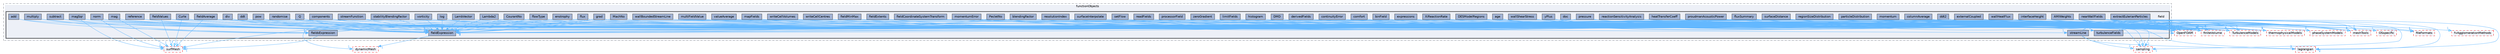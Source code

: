 digraph "src/functionObjects/field"
{
 // LATEX_PDF_SIZE
  bgcolor="transparent";
  edge [fontname=Helvetica,fontsize=10,labelfontname=Helvetica,labelfontsize=10];
  node [fontname=Helvetica,fontsize=10,shape=box,height=0.2,width=0.4];
  compound=true
  subgraph clusterdir_de23f6d4f0962ea995903f5110543226 {
    graph [ bgcolor="#edf0f7", pencolor="grey50", label="functionObjects", fontname=Helvetica,fontsize=10 style="filled,dashed", URL="dir_de23f6d4f0962ea995903f5110543226.html",tooltip=""]
  subgraph clusterdir_bae024cac12ddc6733a616261920a91f {
    graph [ bgcolor="#edf0f7", pencolor="grey25", label="", fontname=Helvetica,fontsize=10 style="filled,bold", URL="dir_bae024cac12ddc6733a616261920a91f.html",tooltip=""]
    dir_bae024cac12ddc6733a616261920a91f [shape=plaintext, label="field"];
  dir_7dd49da19b7db274d3a7e1445c3a1de5 [label="add", fillcolor="#a2b4d6", color="grey25", style="filled", URL="dir_7dd49da19b7db274d3a7e1445c3a1de5.html",tooltip=""];
  dir_e428b8f56bb082034fe914be73fe1f08 [label="age", fillcolor="#a2b4d6", color="grey25", style="filled", URL="dir_e428b8f56bb082034fe914be73fe1f08.html",tooltip=""];
  dir_ac2dd1b3e27c4131b9056268f3f5532f [label="AMIWeights", fillcolor="#a2b4d6", color="grey25", style="filled", URL="dir_ac2dd1b3e27c4131b9056268f3f5532f.html",tooltip=""];
  dir_8daa891c603b95d1baf4b674f4fce7dd [label="binField", fillcolor="#a2b4d6", color="grey25", style="filled", URL="dir_8daa891c603b95d1baf4b674f4fce7dd.html",tooltip=""];
  dir_ee5550b4adc3d2d0e857913abd95de3e [label="blendingFactor", fillcolor="#a2b4d6", color="grey25", style="filled", URL="dir_ee5550b4adc3d2d0e857913abd95de3e.html",tooltip=""];
  dir_25538ef1a338657c83c6928767d77a53 [label="columnAverage", fillcolor="#a2b4d6", color="grey25", style="filled", URL="dir_25538ef1a338657c83c6928767d77a53.html",tooltip=""];
  dir_6c635b49dd5c886368f3569a66660848 [label="comfort", fillcolor="#a2b4d6", color="grey25", style="filled", URL="dir_6c635b49dd5c886368f3569a66660848.html",tooltip=""];
  dir_bf834242079d0f0f89f4b02e3b9d0f89 [label="components", fillcolor="#a2b4d6", color="grey25", style="filled", URL="dir_bf834242079d0f0f89f4b02e3b9d0f89.html",tooltip=""];
  dir_1e7093cda1e4b19fe430d0ad7b5d15da [label="continuityError", fillcolor="#a2b4d6", color="grey25", style="filled", URL="dir_1e7093cda1e4b19fe430d0ad7b5d15da.html",tooltip=""];
  dir_7befef2fe64b9de7d026b97d5ac1503c [label="CourantNo", fillcolor="#a2b4d6", color="grey25", style="filled", URL="dir_7befef2fe64b9de7d026b97d5ac1503c.html",tooltip=""];
  dir_6006829123a49f8090e3bb7e51478db1 [label="Curle", fillcolor="#a2b4d6", color="grey25", style="filled", URL="dir_6006829123a49f8090e3bb7e51478db1.html",tooltip=""];
  dir_19d31211bb4c9c0cf8a119b26d11f4e5 [label="ddt", fillcolor="#a2b4d6", color="grey25", style="filled", URL="dir_19d31211bb4c9c0cf8a119b26d11f4e5.html",tooltip=""];
  dir_e369815c5598cedcbd923732d2cbe78b [label="ddt2", fillcolor="#a2b4d6", color="grey25", style="filled", URL="dir_e369815c5598cedcbd923732d2cbe78b.html",tooltip=""];
  dir_1e0467992b5ce825eb727a9b7c7dc607 [label="derivedFields", fillcolor="#a2b4d6", color="grey25", style="filled", URL="dir_1e0467992b5ce825eb727a9b7c7dc607.html",tooltip=""];
  dir_a511e04746ae582917f20d2ce50ce393 [label="DESModelRegions", fillcolor="#a2b4d6", color="grey25", style="filled", URL="dir_a511e04746ae582917f20d2ce50ce393.html",tooltip=""];
  dir_9b8953b47d4e373100a08399c189495c [label="div", fillcolor="#a2b4d6", color="grey25", style="filled", URL="dir_9b8953b47d4e373100a08399c189495c.html",tooltip=""];
  dir_675c4cb4f22bf6610c19d117e7806a77 [label="DMD", fillcolor="#a2b4d6", color="grey25", style="filled", URL="dir_675c4cb4f22bf6610c19d117e7806a77.html",tooltip=""];
  dir_de9735dc62f71c6e4a2857d3a9553f03 [label="doc", fillcolor="#a2b4d6", color="grey25", style="filled", URL="dir_de9735dc62f71c6e4a2857d3a9553f03.html",tooltip=""];
  dir_ba18f0e374106fbeef586de6f78169c8 [label="enstrophy", fillcolor="#a2b4d6", color="grey25", style="filled", URL="dir_ba18f0e374106fbeef586de6f78169c8.html",tooltip=""];
  dir_62cceca1971c27e3aa41b898414e7a17 [label="expressions", fillcolor="#a2b4d6", color="grey25", style="filled", URL="dir_62cceca1971c27e3aa41b898414e7a17.html",tooltip=""];
  dir_238a9266ffa50127465941c4c414e9dd [label="externalCoupled", fillcolor="#a2b4d6", color="grey25", style="filled", URL="dir_238a9266ffa50127465941c4c414e9dd.html",tooltip=""];
  dir_dfa470136c42bc80c602f22f84865b55 [label="extractEulerianParticles", fillcolor="#a2b4d6", color="grey25", style="filled", URL="dir_dfa470136c42bc80c602f22f84865b55.html",tooltip=""];
  dir_8e94a7cc8ed216e236aba67b920208c8 [label="fieldAverage", fillcolor="#a2b4d6", color="grey25", style="filled", URL="dir_8e94a7cc8ed216e236aba67b920208c8.html",tooltip=""];
  dir_91ef1735ffbe1b7f223e2ad79348ab1e [label="fieldCoordinateSystemTransform", fillcolor="#a2b4d6", color="grey25", style="filled", URL="dir_91ef1735ffbe1b7f223e2ad79348ab1e.html",tooltip=""];
  dir_99d46d8c6d72cd5f0a835500a9aad641 [label="fieldExpression", fillcolor="#a2b4d6", color="grey25", style="filled", URL="dir_99d46d8c6d72cd5f0a835500a9aad641.html",tooltip=""];
  dir_352ac8f1e6fec82b8cbd1bd248664c78 [label="fieldExtents", fillcolor="#a2b4d6", color="grey25", style="filled", URL="dir_352ac8f1e6fec82b8cbd1bd248664c78.html",tooltip=""];
  dir_1f94628fb6f5ca3465b11dbddc1fcca2 [label="fieldMinMax", fillcolor="#a2b4d6", color="grey25", style="filled", URL="dir_1f94628fb6f5ca3465b11dbddc1fcca2.html",tooltip=""];
  dir_31530b358c81117a0befe1f1871bce3b [label="fieldsExpression", fillcolor="#a2b4d6", color="grey25", style="filled", URL="dir_31530b358c81117a0befe1f1871bce3b.html",tooltip=""];
  dir_e7bdba62d866621d8e2ff8ee2457cfce [label="fieldValues", fillcolor="#a2b4d6", color="grey25", style="filled", URL="dir_e7bdba62d866621d8e2ff8ee2457cfce.html",tooltip=""];
  dir_ca2409f1c40c8377a1a80af12b72c424 [label="flowType", fillcolor="#a2b4d6", color="grey25", style="filled", URL="dir_ca2409f1c40c8377a1a80af12b72c424.html",tooltip=""];
  dir_ce3fcec09b721d68e04c2e3ff9b887a1 [label="flux", fillcolor="#a2b4d6", color="grey25", style="filled", URL="dir_ce3fcec09b721d68e04c2e3ff9b887a1.html",tooltip=""];
  dir_848e37bd8c8dab77e39e74f90e40a895 [label="fluxSummary", fillcolor="#a2b4d6", color="grey25", style="filled", URL="dir_848e37bd8c8dab77e39e74f90e40a895.html",tooltip=""];
  dir_8267eca7405f0f6bf5ff6b65f13f6a27 [label="grad", fillcolor="#a2b4d6", color="grey25", style="filled", URL="dir_8267eca7405f0f6bf5ff6b65f13f6a27.html",tooltip=""];
  dir_9552cb15ca6ddce8f6b0f61601ece7d9 [label="heatTransferCoeff", fillcolor="#a2b4d6", color="grey25", style="filled", URL="dir_9552cb15ca6ddce8f6b0f61601ece7d9.html",tooltip=""];
  dir_670dda53297bb07b6b33b9b2150998f2 [label="histogram", fillcolor="#a2b4d6", color="grey25", style="filled", URL="dir_670dda53297bb07b6b33b9b2150998f2.html",tooltip=""];
  dir_6d78360220b8b6ab4ef7bdc3cee7c431 [label="interfaceHeight", fillcolor="#a2b4d6", color="grey25", style="filled", URL="dir_6d78360220b8b6ab4ef7bdc3cee7c431.html",tooltip=""];
  dir_eb06f944ddce716556f2f5376fc020ff [label="Lambda2", fillcolor="#a2b4d6", color="grey25", style="filled", URL="dir_eb06f944ddce716556f2f5376fc020ff.html",tooltip=""];
  dir_f08b3eefbd63847504e4f93b80b531c7 [label="LambVector", fillcolor="#a2b4d6", color="grey25", style="filled", URL="dir_f08b3eefbd63847504e4f93b80b531c7.html",tooltip=""];
  dir_4690f99275cbe3a85ab3a2e77aabc158 [label="limitFields", fillcolor="#a2b4d6", color="grey25", style="filled", URL="dir_4690f99275cbe3a85ab3a2e77aabc158.html",tooltip=""];
  dir_49b5e200d43c2fe2de4ac1e83c6e7423 [label="log", fillcolor="#a2b4d6", color="grey25", style="filled", URL="dir_49b5e200d43c2fe2de4ac1e83c6e7423.html",tooltip=""];
  dir_bd10cf60e0c5deccfdf6913a1a67cdc9 [label="MachNo", fillcolor="#a2b4d6", color="grey25", style="filled", URL="dir_bd10cf60e0c5deccfdf6913a1a67cdc9.html",tooltip=""];
  dir_5e4b6987000890d0e366f06e8a4cae82 [label="mag", fillcolor="#a2b4d6", color="grey25", style="filled", URL="dir_5e4b6987000890d0e366f06e8a4cae82.html",tooltip=""];
  dir_3a430e7145a16392f3c6358380726e44 [label="magSqr", fillcolor="#a2b4d6", color="grey25", style="filled", URL="dir_3a430e7145a16392f3c6358380726e44.html",tooltip=""];
  dir_166e84adb9ab5b68bd90fdd037b393c6 [label="mapFields", fillcolor="#a2b4d6", color="grey25", style="filled", URL="dir_166e84adb9ab5b68bd90fdd037b393c6.html",tooltip=""];
  dir_37c05db059cd317b8303e5b629f6136b [label="momentum", fillcolor="#a2b4d6", color="grey25", style="filled", URL="dir_37c05db059cd317b8303e5b629f6136b.html",tooltip=""];
  dir_b4f7cd1330da4d6d2bfbe682084ea22c [label="momentumError", fillcolor="#a2b4d6", color="grey25", style="filled", URL="dir_b4f7cd1330da4d6d2bfbe682084ea22c.html",tooltip=""];
  dir_9de7eb6cf1cbed2260dd7d0de68fd33f [label="multiFieldValue", fillcolor="#a2b4d6", color="grey25", style="filled", URL="dir_9de7eb6cf1cbed2260dd7d0de68fd33f.html",tooltip=""];
  dir_611e8e9ed8ef1cc64160e90b3e873be9 [label="multiply", fillcolor="#a2b4d6", color="grey25", style="filled", URL="dir_611e8e9ed8ef1cc64160e90b3e873be9.html",tooltip=""];
  dir_cfb7e5298cbc771b8da02a4eaaaf66b9 [label="nearWallFields", fillcolor="#a2b4d6", color="grey25", style="filled", URL="dir_cfb7e5298cbc771b8da02a4eaaaf66b9.html",tooltip=""];
  dir_0d9cb611da4f8310b61c154bea46ed86 [label="norm", fillcolor="#a2b4d6", color="grey25", style="filled", URL="dir_0d9cb611da4f8310b61c154bea46ed86.html",tooltip=""];
  dir_552b0a7de0ef017eec2f4956aefa7136 [label="particleDistribution", fillcolor="#a2b4d6", color="grey25", style="filled", URL="dir_552b0a7de0ef017eec2f4956aefa7136.html",tooltip=""];
  dir_e4d71973bb27b60ed2f104aaf8038366 [label="PecletNo", fillcolor="#a2b4d6", color="grey25", style="filled", URL="dir_e4d71973bb27b60ed2f104aaf8038366.html",tooltip=""];
  dir_edc1c548c0c79ceb0981b9b6f106a27c [label="pow", fillcolor="#a2b4d6", color="grey25", style="filled", URL="dir_edc1c548c0c79ceb0981b9b6f106a27c.html",tooltip=""];
  dir_c126ed8a256a9e1067babbabd8bf3aa2 [label="pressure", fillcolor="#a2b4d6", color="grey25", style="filled", URL="dir_c126ed8a256a9e1067babbabd8bf3aa2.html",tooltip=""];
  dir_9bce94b85e0913aa5ae3410519ec352e [label="processorField", fillcolor="#a2b4d6", color="grey25", style="filled", URL="dir_9bce94b85e0913aa5ae3410519ec352e.html",tooltip=""];
  dir_56dafcf9d37b6b30170ff04bc11a9b35 [label="proudmanAcousticPower", fillcolor="#a2b4d6", color="grey25", style="filled", URL="dir_56dafcf9d37b6b30170ff04bc11a9b35.html",tooltip=""];
  dir_e46cb0195ece1630b813699dfb344dad [label="Q", fillcolor="#a2b4d6", color="grey25", style="filled", URL="dir_e46cb0195ece1630b813699dfb344dad.html",tooltip=""];
  dir_b9b64ab1fca27a7ea665dac90e6d3024 [label="randomise", fillcolor="#a2b4d6", color="grey25", style="filled", URL="dir_b9b64ab1fca27a7ea665dac90e6d3024.html",tooltip=""];
  dir_bc2939459ca8bb0faf696855868964d9 [label="reactionSensitivityAnalysis", fillcolor="#a2b4d6", color="grey25", style="filled", URL="dir_bc2939459ca8bb0faf696855868964d9.html",tooltip=""];
  dir_0900ddd3964279baf23007bbccf1048e [label="readFields", fillcolor="#a2b4d6", color="grey25", style="filled", URL="dir_0900ddd3964279baf23007bbccf1048e.html",tooltip=""];
  dir_59c137d86a1cee520cdf982eaafad754 [label="reference", fillcolor="#a2b4d6", color="grey25", style="filled", URL="dir_59c137d86a1cee520cdf982eaafad754.html",tooltip=""];
  dir_b2fd3aa2f960ab3496193d0952f1f038 [label="regionSizeDistribution", fillcolor="#a2b4d6", color="grey25", style="filled", URL="dir_b2fd3aa2f960ab3496193d0952f1f038.html",tooltip=""];
  dir_e8db3a87074a9470c16619fdb80b47d0 [label="resolutionIndex", fillcolor="#a2b4d6", color="grey25", style="filled", URL="dir_e8db3a87074a9470c16619fdb80b47d0.html",tooltip=""];
  dir_f31bde1a9a56a970f383a47cf726fa82 [label="setFlow", fillcolor="#a2b4d6", color="grey25", style="filled", URL="dir_f31bde1a9a56a970f383a47cf726fa82.html",tooltip=""];
  dir_1fe17e8e048868d90fa5d4a7d5622dd9 [label="stabilityBlendingFactor", fillcolor="#a2b4d6", color="grey25", style="filled", URL="dir_1fe17e8e048868d90fa5d4a7d5622dd9.html",tooltip=""];
  dir_695953c51e8e8cbe7188e2f8febeb23c [label="streamFunction", fillcolor="#a2b4d6", color="grey25", style="filled", URL="dir_695953c51e8e8cbe7188e2f8febeb23c.html",tooltip=""];
  dir_7a7427e94341fbb5dea10e0b42ad71e7 [label="streamLine", fillcolor="#a2b4d6", color="grey25", style="filled", URL="dir_7a7427e94341fbb5dea10e0b42ad71e7.html",tooltip=""];
  dir_280556ec26fc5a35c6577d32c491a31b [label="subtract", fillcolor="#a2b4d6", color="grey25", style="filled", URL="dir_280556ec26fc5a35c6577d32c491a31b.html",tooltip=""];
  dir_a04caa693e3abea96fa5fb1fc82ff718 [label="surfaceDistance", fillcolor="#a2b4d6", color="grey25", style="filled", URL="dir_a04caa693e3abea96fa5fb1fc82ff718.html",tooltip=""];
  dir_bad0e3a1ff1fee12ffaad12ef6339c69 [label="surfaceInterpolate", fillcolor="#a2b4d6", color="grey25", style="filled", URL="dir_bad0e3a1ff1fee12ffaad12ef6339c69.html",tooltip=""];
  dir_5409d0360eb781d7ff82b6acabe6aa22 [label="turbulenceFields", fillcolor="#a2b4d6", color="grey25", style="filled", URL="dir_5409d0360eb781d7ff82b6acabe6aa22.html",tooltip=""];
  dir_0394b26f09bc4f851d4601dc8cfd02a9 [label="valueAverage", fillcolor="#a2b4d6", color="grey25", style="filled", URL="dir_0394b26f09bc4f851d4601dc8cfd02a9.html",tooltip=""];
  dir_22434bcc329b736e1152cd4af190e87d [label="vorticity", fillcolor="#a2b4d6", color="grey25", style="filled", URL="dir_22434bcc329b736e1152cd4af190e87d.html",tooltip=""];
  dir_fba51007e75dd0eadf40788315d736e6 [label="wallBoundedStreamLine", fillcolor="#a2b4d6", color="grey25", style="filled", URL="dir_fba51007e75dd0eadf40788315d736e6.html",tooltip=""];
  dir_5ff24fa17d8736604aea50bd31eec3aa [label="wallHeatFlux", fillcolor="#a2b4d6", color="grey25", style="filled", URL="dir_5ff24fa17d8736604aea50bd31eec3aa.html",tooltip=""];
  dir_6f2067c8fe21f63b712d9df4d5b6ce90 [label="wallShearStress", fillcolor="#a2b4d6", color="grey25", style="filled", URL="dir_6f2067c8fe21f63b712d9df4d5b6ce90.html",tooltip=""];
  dir_bc3ba60f8755c67ed610c1542266fe4a [label="writeCellCentres", fillcolor="#a2b4d6", color="grey25", style="filled", URL="dir_bc3ba60f8755c67ed610c1542266fe4a.html",tooltip=""];
  dir_173ff7456241e214cf3b2c16024faa4e [label="writeCellVolumes", fillcolor="#a2b4d6", color="grey25", style="filled", URL="dir_173ff7456241e214cf3b2c16024faa4e.html",tooltip=""];
  dir_2fbdac4465a288768dc9b73e5785587a [label="XiReactionRate", fillcolor="#a2b4d6", color="grey25", style="filled", URL="dir_2fbdac4465a288768dc9b73e5785587a.html",tooltip=""];
  dir_b127ce23a592a1cf8bfa9be489f9fbe6 [label="yPlus", fillcolor="#a2b4d6", color="grey25", style="filled", URL="dir_b127ce23a592a1cf8bfa9be489f9fbe6.html",tooltip=""];
  dir_bb602902a95fdfbacce41de0b19780de [label="zeroGradient", fillcolor="#a2b4d6", color="grey25", style="filled", URL="dir_bb602902a95fdfbacce41de0b19780de.html",tooltip=""];
  }
  }
  dir_0a88fe22feb23ce5f078a04a1df67721 [label="surfMesh", fillcolor="#edf0f7", color="red", style="filled,dashed", URL="dir_0a88fe22feb23ce5f078a04a1df67721.html",tooltip=""];
  dir_1e7df7a7407fc4618be5c18f76eb7b99 [label="OSspecific", fillcolor="#edf0f7", color="red", style="filled,dashed", URL="dir_1e7df7a7407fc4618be5c18f76eb7b99.html",tooltip=""];
  dir_1eda626aeac0f0ad2848c36acaa5d501 [label="TurbulenceModels", fillcolor="#edf0f7", color="red", style="filled,dashed", URL="dir_1eda626aeac0f0ad2848c36acaa5d501.html",tooltip=""];
  dir_41168bd370834a1b1cba6e5748145d93 [label="fvAgglomerationMethods", fillcolor="#edf0f7", color="red", style="filled,dashed", URL="dir_41168bd370834a1b1cba6e5748145d93.html",tooltip=""];
  dir_9bd15774b555cf7259a6fa18f99fe99b [label="finiteVolume", fillcolor="#edf0f7", color="red", style="filled,dashed", URL="dir_9bd15774b555cf7259a6fa18f99fe99b.html",tooltip=""];
  dir_ae30ad0bef50cf391b24c614251bb9fd [label="meshTools", fillcolor="#edf0f7", color="red", style="filled,dashed", URL="dir_ae30ad0bef50cf391b24c614251bb9fd.html",tooltip=""];
  dir_b05602f37bb521a7142c0a3e200b5f35 [label="fileFormats", fillcolor="#edf0f7", color="red", style="filled,dashed", URL="dir_b05602f37bb521a7142c0a3e200b5f35.html",tooltip=""];
  dir_c5473ff19b20e6ec4dfe5c310b3778a8 [label="OpenFOAM", fillcolor="#edf0f7", color="red", style="filled,dashed", URL="dir_c5473ff19b20e6ec4dfe5c310b3778a8.html",tooltip=""];
  dir_f8c25efc4b6f6a8502a42d5af7554d23 [label="lagrangian", fillcolor="#edf0f7", color="red", style="filled,dashed", URL="dir_f8c25efc4b6f6a8502a42d5af7554d23.html",tooltip=""];
  dir_63742796c427c97a292c80f7db71da36 [label="dynamicMesh", fillcolor="#edf0f7", color="red", style="filled,dashed", URL="dir_63742796c427c97a292c80f7db71da36.html",tooltip=""];
  dir_2778d089ec5c4f66810b11f753867003 [label="thermophysicalModels", fillcolor="#edf0f7", color="red", style="filled,dashed", URL="dir_2778d089ec5c4f66810b11f753867003.html",tooltip=""];
  dir_24a3817a3c61c11f04a0a72057522f4f [label="sampling", fillcolor="#edf0f7", color="red", style="filled,dashed", URL="dir_24a3817a3c61c11f04a0a72057522f4f.html",tooltip=""];
  dir_cd6600bc80177e0c28877b216d84d6c6 [label="phaseSystemModels", fillcolor="#edf0f7", color="red", style="filled,dashed", URL="dir_cd6600bc80177e0c28877b216d84d6c6.html",tooltip=""];
  dir_7dd49da19b7db274d3a7e1445c3a1de5->dir_31530b358c81117a0befe1f1871bce3b [headlabel="1", labeldistance=1.5 headhref="dir_000025_001343.html" href="dir_000025_001343.html" color="steelblue1" fontcolor="steelblue1"];
  dir_7dd49da19b7db274d3a7e1445c3a1de5->dir_c5473ff19b20e6ec4dfe5c310b3778a8 [headlabel="1", labeldistance=1.5 headhref="dir_000025_002695.html" href="dir_000025_002695.html" color="steelblue1" fontcolor="steelblue1"];
  dir_e428b8f56bb082034fe914be73fe1f08->dir_1eda626aeac0f0ad2848c36acaa5d501 [headlabel="3", labeldistance=1.5 headhref="dir_000078_004143.html" href="dir_000078_004143.html" color="steelblue1" fontcolor="steelblue1"];
  dir_e428b8f56bb082034fe914be73fe1f08->dir_9bd15774b555cf7259a6fa18f99fe99b [headlabel="8", labeldistance=1.5 headhref="dir_000078_001387.html" href="dir_000078_001387.html" color="steelblue1" fontcolor="steelblue1"];
  dir_e428b8f56bb082034fe914be73fe1f08->dir_c5473ff19b20e6ec4dfe5c310b3778a8 [headlabel="1", labeldistance=1.5 headhref="dir_000078_002695.html" href="dir_000078_002695.html" color="steelblue1" fontcolor="steelblue1"];
  dir_ac2dd1b3e27c4131b9056268f3f5532f->dir_9bd15774b555cf7259a6fa18f99fe99b [headlabel="2", labeldistance=1.5 headhref="dir_000103_001387.html" href="dir_000103_001387.html" color="steelblue1" fontcolor="steelblue1"];
  dir_ac2dd1b3e27c4131b9056268f3f5532f->dir_ae30ad0bef50cf391b24c614251bb9fd [headlabel="2", labeldistance=1.5 headhref="dir_000103_002382.html" href="dir_000103_002382.html" color="steelblue1" fontcolor="steelblue1"];
  dir_ac2dd1b3e27c4131b9056268f3f5532f->dir_b05602f37bb521a7142c0a3e200b5f35 [headlabel="1", labeldistance=1.5 headhref="dir_000103_001353.html" href="dir_000103_001353.html" color="steelblue1" fontcolor="steelblue1"];
  dir_ac2dd1b3e27c4131b9056268f3f5532f->dir_c5473ff19b20e6ec4dfe5c310b3778a8 [headlabel="3", labeldistance=1.5 headhref="dir_000103_002695.html" href="dir_000103_002695.html" color="steelblue1" fontcolor="steelblue1"];
  dir_8daa891c603b95d1baf4b674f4fce7dd->dir_9bd15774b555cf7259a6fa18f99fe99b [headlabel="4", labeldistance=1.5 headhref="dir_000272_001387.html" href="dir_000272_001387.html" color="steelblue1" fontcolor="steelblue1"];
  dir_8daa891c603b95d1baf4b674f4fce7dd->dir_c5473ff19b20e6ec4dfe5c310b3778a8 [headlabel="13", labeldistance=1.5 headhref="dir_000272_002695.html" href="dir_000272_002695.html" color="steelblue1" fontcolor="steelblue1"];
  dir_ee5550b4adc3d2d0e857913abd95de3e->dir_1eda626aeac0f0ad2848c36acaa5d501 [headlabel="1", labeldistance=1.5 headhref="dir_000292_004143.html" href="dir_000292_004143.html" color="steelblue1" fontcolor="steelblue1"];
  dir_ee5550b4adc3d2d0e857913abd95de3e->dir_99d46d8c6d72cd5f0a835500a9aad641 [headlabel="1", labeldistance=1.5 headhref="dir_000292_001324.html" href="dir_000292_001324.html" color="steelblue1" fontcolor="steelblue1"];
  dir_ee5550b4adc3d2d0e857913abd95de3e->dir_9bd15774b555cf7259a6fa18f99fe99b [headlabel="6", labeldistance=1.5 headhref="dir_000292_001387.html" href="dir_000292_001387.html" color="steelblue1" fontcolor="steelblue1"];
  dir_ee5550b4adc3d2d0e857913abd95de3e->dir_c5473ff19b20e6ec4dfe5c310b3778a8 [headlabel="2", labeldistance=1.5 headhref="dir_000292_002695.html" href="dir_000292_002695.html" color="steelblue1" fontcolor="steelblue1"];
  dir_25538ef1a338657c83c6928767d77a53->dir_9bd15774b555cf7259a6fa18f99fe99b [headlabel="5", labeldistance=1.5 headhref="dir_000542_001387.html" href="dir_000542_001387.html" color="steelblue1" fontcolor="steelblue1"];
  dir_25538ef1a338657c83c6928767d77a53->dir_ae30ad0bef50cf391b24c614251bb9fd [headlabel="2", labeldistance=1.5 headhref="dir_000542_002382.html" href="dir_000542_002382.html" color="steelblue1" fontcolor="steelblue1"];
  dir_25538ef1a338657c83c6928767d77a53->dir_c5473ff19b20e6ec4dfe5c310b3778a8 [headlabel="3", labeldistance=1.5 headhref="dir_000542_002695.html" href="dir_000542_002695.html" color="steelblue1" fontcolor="steelblue1"];
  dir_6c635b49dd5c886368f3569a66660848->dir_9bd15774b555cf7259a6fa18f99fe99b [headlabel="3", labeldistance=1.5 headhref="dir_000550_001387.html" href="dir_000550_001387.html" color="steelblue1" fontcolor="steelblue1"];
  dir_6c635b49dd5c886368f3569a66660848->dir_c5473ff19b20e6ec4dfe5c310b3778a8 [headlabel="1", labeldistance=1.5 headhref="dir_000550_002695.html" href="dir_000550_002695.html" color="steelblue1" fontcolor="steelblue1"];
  dir_bf834242079d0f0f89f4b02e3b9d0f89->dir_99d46d8c6d72cd5f0a835500a9aad641 [headlabel="1", labeldistance=1.5 headhref="dir_000577_001324.html" href="dir_000577_001324.html" color="steelblue1" fontcolor="steelblue1"];
  dir_bf834242079d0f0f89f4b02e3b9d0f89->dir_9bd15774b555cf7259a6fa18f99fe99b [headlabel="2", labeldistance=1.5 headhref="dir_000577_001387.html" href="dir_000577_001387.html" color="steelblue1" fontcolor="steelblue1"];
  dir_bf834242079d0f0f89f4b02e3b9d0f89->dir_c5473ff19b20e6ec4dfe5c310b3778a8 [headlabel="1", labeldistance=1.5 headhref="dir_000577_002695.html" href="dir_000577_002695.html" color="steelblue1" fontcolor="steelblue1"];
  dir_1e7093cda1e4b19fe430d0ad7b5d15da->dir_9bd15774b555cf7259a6fa18f99fe99b [headlabel="3", labeldistance=1.5 headhref="dir_000670_001387.html" href="dir_000670_001387.html" color="steelblue1" fontcolor="steelblue1"];
  dir_1e7093cda1e4b19fe430d0ad7b5d15da->dir_c5473ff19b20e6ec4dfe5c310b3778a8 [headlabel="3", labeldistance=1.5 headhref="dir_000670_002695.html" href="dir_000670_002695.html" color="steelblue1" fontcolor="steelblue1"];
  dir_7befef2fe64b9de7d026b97d5ac1503c->dir_99d46d8c6d72cd5f0a835500a9aad641 [headlabel="1", labeldistance=1.5 headhref="dir_000714_001324.html" href="dir_000714_001324.html" color="steelblue1" fontcolor="steelblue1"];
  dir_7befef2fe64b9de7d026b97d5ac1503c->dir_9bd15774b555cf7259a6fa18f99fe99b [headlabel="4", labeldistance=1.5 headhref="dir_000714_001387.html" href="dir_000714_001387.html" color="steelblue1" fontcolor="steelblue1"];
  dir_7befef2fe64b9de7d026b97d5ac1503c->dir_c5473ff19b20e6ec4dfe5c310b3778a8 [headlabel="1", labeldistance=1.5 headhref="dir_000714_002695.html" href="dir_000714_002695.html" color="steelblue1" fontcolor="steelblue1"];
  dir_6006829123a49f8090e3bb7e51478db1->dir_0a88fe22feb23ce5f078a04a1df67721 [headlabel="2", labeldistance=1.5 headhref="dir_000744_003891.html" href="dir_000744_003891.html" color="steelblue1" fontcolor="steelblue1"];
  dir_6006829123a49f8090e3bb7e51478db1->dir_9bd15774b555cf7259a6fa18f99fe99b [headlabel="2", labeldistance=1.5 headhref="dir_000744_001387.html" href="dir_000744_001387.html" color="steelblue1" fontcolor="steelblue1"];
  dir_6006829123a49f8090e3bb7e51478db1->dir_c5473ff19b20e6ec4dfe5c310b3778a8 [headlabel="4", labeldistance=1.5 headhref="dir_000744_002695.html" href="dir_000744_002695.html" color="steelblue1" fontcolor="steelblue1"];
  dir_19d31211bb4c9c0cf8a119b26d11f4e5->dir_99d46d8c6d72cd5f0a835500a9aad641 [headlabel="1", labeldistance=1.5 headhref="dir_000819_001324.html" href="dir_000819_001324.html" color="steelblue1" fontcolor="steelblue1"];
  dir_19d31211bb4c9c0cf8a119b26d11f4e5->dir_9bd15774b555cf7259a6fa18f99fe99b [headlabel="1", labeldistance=1.5 headhref="dir_000819_001387.html" href="dir_000819_001387.html" color="steelblue1" fontcolor="steelblue1"];
  dir_19d31211bb4c9c0cf8a119b26d11f4e5->dir_c5473ff19b20e6ec4dfe5c310b3778a8 [headlabel="1", labeldistance=1.5 headhref="dir_000819_002695.html" href="dir_000819_002695.html" color="steelblue1" fontcolor="steelblue1"];
  dir_e369815c5598cedcbd923732d2cbe78b->dir_1e7df7a7407fc4618be5c18f76eb7b99 [headlabel="1", labeldistance=1.5 headhref="dir_000820_002727.html" href="dir_000820_002727.html" color="steelblue1" fontcolor="steelblue1"];
  dir_e369815c5598cedcbd923732d2cbe78b->dir_9bd15774b555cf7259a6fa18f99fe99b [headlabel="5", labeldistance=1.5 headhref="dir_000820_001387.html" href="dir_000820_001387.html" color="steelblue1" fontcolor="steelblue1"];
  dir_e369815c5598cedcbd923732d2cbe78b->dir_c5473ff19b20e6ec4dfe5c310b3778a8 [headlabel="10", labeldistance=1.5 headhref="dir_000820_002695.html" href="dir_000820_002695.html" color="steelblue1" fontcolor="steelblue1"];
  dir_1e0467992b5ce825eb727a9b7c7dc607->dir_9bd15774b555cf7259a6fa18f99fe99b [headlabel="2", labeldistance=1.5 headhref="dir_000874_001387.html" href="dir_000874_001387.html" color="steelblue1" fontcolor="steelblue1"];
  dir_1e0467992b5ce825eb727a9b7c7dc607->dir_c5473ff19b20e6ec4dfe5c310b3778a8 [headlabel="5", labeldistance=1.5 headhref="dir_000874_002695.html" href="dir_000874_002695.html" color="steelblue1" fontcolor="steelblue1"];
  dir_a511e04746ae582917f20d2ce50ce393->dir_1eda626aeac0f0ad2848c36acaa5d501 [headlabel="2", labeldistance=1.5 headhref="dir_000901_004143.html" href="dir_000901_004143.html" color="steelblue1" fontcolor="steelblue1"];
  dir_a511e04746ae582917f20d2ce50ce393->dir_9bd15774b555cf7259a6fa18f99fe99b [headlabel="3", labeldistance=1.5 headhref="dir_000901_001387.html" href="dir_000901_001387.html" color="steelblue1" fontcolor="steelblue1"];
  dir_a511e04746ae582917f20d2ce50ce393->dir_c5473ff19b20e6ec4dfe5c310b3778a8 [headlabel="3", labeldistance=1.5 headhref="dir_000901_002695.html" href="dir_000901_002695.html" color="steelblue1" fontcolor="steelblue1"];
  dir_9b8953b47d4e373100a08399c189495c->dir_99d46d8c6d72cd5f0a835500a9aad641 [headlabel="1", labeldistance=1.5 headhref="dir_000988_001324.html" href="dir_000988_001324.html" color="steelblue1" fontcolor="steelblue1"];
  dir_9b8953b47d4e373100a08399c189495c->dir_9bd15774b555cf7259a6fa18f99fe99b [headlabel="3", labeldistance=1.5 headhref="dir_000988_001387.html" href="dir_000988_001387.html" color="steelblue1" fontcolor="steelblue1"];
  dir_9b8953b47d4e373100a08399c189495c->dir_c5473ff19b20e6ec4dfe5c310b3778a8 [headlabel="1", labeldistance=1.5 headhref="dir_000988_002695.html" href="dir_000988_002695.html" color="steelblue1" fontcolor="steelblue1"];
  dir_675c4cb4f22bf6610c19d117e7806a77->dir_9bd15774b555cf7259a6fa18f99fe99b [headlabel="7", labeldistance=1.5 headhref="dir_000994_001387.html" href="dir_000994_001387.html" color="steelblue1" fontcolor="steelblue1"];
  dir_675c4cb4f22bf6610c19d117e7806a77->dir_c5473ff19b20e6ec4dfe5c310b3778a8 [headlabel="12", labeldistance=1.5 headhref="dir_000994_002695.html" href="dir_000994_002695.html" color="steelblue1" fontcolor="steelblue1"];
  dir_ba18f0e374106fbeef586de6f78169c8->dir_99d46d8c6d72cd5f0a835500a9aad641 [headlabel="1", labeldistance=1.5 headhref="dir_001165_001324.html" href="dir_001165_001324.html" color="steelblue1" fontcolor="steelblue1"];
  dir_ba18f0e374106fbeef586de6f78169c8->dir_9bd15774b555cf7259a6fa18f99fe99b [headlabel="1", labeldistance=1.5 headhref="dir_001165_001387.html" href="dir_001165_001387.html" color="steelblue1" fontcolor="steelblue1"];
  dir_ba18f0e374106fbeef586de6f78169c8->dir_c5473ff19b20e6ec4dfe5c310b3778a8 [headlabel="1", labeldistance=1.5 headhref="dir_001165_002695.html" href="dir_001165_002695.html" color="steelblue1" fontcolor="steelblue1"];
  dir_62cceca1971c27e3aa41b898414e7a17->dir_9bd15774b555cf7259a6fa18f99fe99b [headlabel="6", labeldistance=1.5 headhref="dir_001208_001387.html" href="dir_001208_001387.html" color="steelblue1" fontcolor="steelblue1"];
  dir_62cceca1971c27e3aa41b898414e7a17->dir_c5473ff19b20e6ec4dfe5c310b3778a8 [headlabel="5", labeldistance=1.5 headhref="dir_001208_002695.html" href="dir_001208_002695.html" color="steelblue1" fontcolor="steelblue1"];
  dir_238a9266ffa50127465941c4c414e9dd->dir_9bd15774b555cf7259a6fa18f99fe99b [headlabel="10", labeldistance=1.5 headhref="dir_001217_001387.html" href="dir_001217_001387.html" color="steelblue1" fontcolor="steelblue1"];
  dir_238a9266ffa50127465941c4c414e9dd->dir_ae30ad0bef50cf391b24c614251bb9fd [headlabel="1", labeldistance=1.5 headhref="dir_001217_002382.html" href="dir_001217_002382.html" color="steelblue1" fontcolor="steelblue1"];
  dir_238a9266ffa50127465941c4c414e9dd->dir_c5473ff19b20e6ec4dfe5c310b3778a8 [headlabel="22", labeldistance=1.5 headhref="dir_001217_002695.html" href="dir_001217_002695.html" color="steelblue1" fontcolor="steelblue1"];
  dir_238a9266ffa50127465941c4c414e9dd->dir_1eda626aeac0f0ad2848c36acaa5d501 [headlabel="1", labeldistance=1.5 headhref="dir_001217_004143.html" href="dir_001217_004143.html" color="steelblue1" fontcolor="steelblue1"];
  dir_dfa470136c42bc80c602f22f84865b55->dir_c5473ff19b20e6ec4dfe5c310b3778a8 [headlabel="13", labeldistance=1.5 headhref="dir_001225_002695.html" href="dir_001225_002695.html" color="steelblue1" fontcolor="steelblue1"];
  dir_dfa470136c42bc80c602f22f84865b55->dir_ae30ad0bef50cf391b24c614251bb9fd [headlabel="1", labeldistance=1.5 headhref="dir_001225_002382.html" href="dir_001225_002382.html" color="steelblue1" fontcolor="steelblue1"];
  dir_dfa470136c42bc80c602f22f84865b55->dir_9bd15774b555cf7259a6fa18f99fe99b [headlabel="5", labeldistance=1.5 headhref="dir_001225_001387.html" href="dir_001225_001387.html" color="steelblue1" fontcolor="steelblue1"];
  dir_dfa470136c42bc80c602f22f84865b55->dir_41168bd370834a1b1cba6e5748145d93 [headlabel="1", labeldistance=1.5 headhref="dir_001225_001532.html" href="dir_001225_001532.html" color="steelblue1" fontcolor="steelblue1"];
  dir_dfa470136c42bc80c602f22f84865b55->dir_f8c25efc4b6f6a8502a42d5af7554d23 [headlabel="2", labeldistance=1.5 headhref="dir_001225_002071.html" href="dir_001225_002071.html" color="steelblue1" fontcolor="steelblue1"];
  dir_8e94a7cc8ed216e236aba67b920208c8->dir_0a88fe22feb23ce5f078a04a1df67721 [headlabel="1", labeldistance=1.5 headhref="dir_001321_003891.html" href="dir_001321_003891.html" color="steelblue1" fontcolor="steelblue1"];
  dir_8e94a7cc8ed216e236aba67b920208c8->dir_9bd15774b555cf7259a6fa18f99fe99b [headlabel="4", labeldistance=1.5 headhref="dir_001321_001387.html" href="dir_001321_001387.html" color="steelblue1" fontcolor="steelblue1"];
  dir_8e94a7cc8ed216e236aba67b920208c8->dir_c5473ff19b20e6ec4dfe5c310b3778a8 [headlabel="10", labeldistance=1.5 headhref="dir_001321_002695.html" href="dir_001321_002695.html" color="steelblue1" fontcolor="steelblue1"];
  dir_91ef1735ffbe1b7f223e2ad79348ab1e->dir_9bd15774b555cf7259a6fa18f99fe99b [headlabel="2", labeldistance=1.5 headhref="dir_001323_001387.html" href="dir_001323_001387.html" color="steelblue1" fontcolor="steelblue1"];
  dir_91ef1735ffbe1b7f223e2ad79348ab1e->dir_c5473ff19b20e6ec4dfe5c310b3778a8 [headlabel="1", labeldistance=1.5 headhref="dir_001323_002695.html" href="dir_001323_002695.html" color="steelblue1" fontcolor="steelblue1"];
  dir_99d46d8c6d72cd5f0a835500a9aad641->dir_63742796c427c97a292c80f7db71da36 [headlabel="1", labeldistance=1.5 headhref="dir_001324_001086.html" href="dir_001324_001086.html" color="steelblue1" fontcolor="steelblue1"];
  dir_99d46d8c6d72cd5f0a835500a9aad641->dir_9bd15774b555cf7259a6fa18f99fe99b [headlabel="2", labeldistance=1.5 headhref="dir_001324_001387.html" href="dir_001324_001387.html" color="steelblue1" fontcolor="steelblue1"];
  dir_99d46d8c6d72cd5f0a835500a9aad641->dir_c5473ff19b20e6ec4dfe5c310b3778a8 [headlabel="1", labeldistance=1.5 headhref="dir_001324_002695.html" href="dir_001324_002695.html" color="steelblue1" fontcolor="steelblue1"];
  dir_352ac8f1e6fec82b8cbd1bd248664c78->dir_9bd15774b555cf7259a6fa18f99fe99b [headlabel="3", labeldistance=1.5 headhref="dir_001325_001387.html" href="dir_001325_001387.html" color="steelblue1" fontcolor="steelblue1"];
  dir_352ac8f1e6fec82b8cbd1bd248664c78->dir_c5473ff19b20e6ec4dfe5c310b3778a8 [headlabel="4", labeldistance=1.5 headhref="dir_001325_002695.html" href="dir_001325_002695.html" color="steelblue1" fontcolor="steelblue1"];
  dir_1f94628fb6f5ca3465b11dbddc1fcca2->dir_9bd15774b555cf7259a6fa18f99fe99b [headlabel="3", labeldistance=1.5 headhref="dir_001329_001387.html" href="dir_001329_001387.html" color="steelblue1" fontcolor="steelblue1"];
  dir_1f94628fb6f5ca3465b11dbddc1fcca2->dir_c5473ff19b20e6ec4dfe5c310b3778a8 [headlabel="6", labeldistance=1.5 headhref="dir_001329_002695.html" href="dir_001329_002695.html" color="steelblue1" fontcolor="steelblue1"];
  dir_31530b358c81117a0befe1f1871bce3b->dir_0a88fe22feb23ce5f078a04a1df67721 [headlabel="1", labeldistance=1.5 headhref="dir_001343_003891.html" href="dir_001343_003891.html" color="steelblue1" fontcolor="steelblue1"];
  dir_31530b358c81117a0befe1f1871bce3b->dir_9bd15774b555cf7259a6fa18f99fe99b [headlabel="4", labeldistance=1.5 headhref="dir_001343_001387.html" href="dir_001343_001387.html" color="steelblue1" fontcolor="steelblue1"];
  dir_31530b358c81117a0befe1f1871bce3b->dir_c5473ff19b20e6ec4dfe5c310b3778a8 [headlabel="1", labeldistance=1.5 headhref="dir_001343_002695.html" href="dir_001343_002695.html" color="steelblue1" fontcolor="steelblue1"];
  dir_e7bdba62d866621d8e2ff8ee2457cfce->dir_9bd15774b555cf7259a6fa18f99fe99b [headlabel="13", labeldistance=1.5 headhref="dir_001347_001387.html" href="dir_001347_001387.html" color="steelblue1" fontcolor="steelblue1"];
  dir_e7bdba62d866621d8e2ff8ee2457cfce->dir_c5473ff19b20e6ec4dfe5c310b3778a8 [headlabel="14", labeldistance=1.5 headhref="dir_001347_002695.html" href="dir_001347_002695.html" color="steelblue1" fontcolor="steelblue1"];
  dir_e7bdba62d866621d8e2ff8ee2457cfce->dir_24a3817a3c61c11f04a0a72057522f4f [headlabel="3", labeldistance=1.5 headhref="dir_001347_003409.html" href="dir_001347_003409.html" color="steelblue1" fontcolor="steelblue1"];
  dir_e7bdba62d866621d8e2ff8ee2457cfce->dir_0a88fe22feb23ce5f078a04a1df67721 [headlabel="4", labeldistance=1.5 headhref="dir_001347_003891.html" href="dir_001347_003891.html" color="steelblue1" fontcolor="steelblue1"];
  dir_ca2409f1c40c8377a1a80af12b72c424->dir_99d46d8c6d72cd5f0a835500a9aad641 [headlabel="1", labeldistance=1.5 headhref="dir_001438_001324.html" href="dir_001438_001324.html" color="steelblue1" fontcolor="steelblue1"];
  dir_ca2409f1c40c8377a1a80af12b72c424->dir_9bd15774b555cf7259a6fa18f99fe99b [headlabel="1", labeldistance=1.5 headhref="dir_001438_001387.html" href="dir_001438_001387.html" color="steelblue1" fontcolor="steelblue1"];
  dir_ca2409f1c40c8377a1a80af12b72c424->dir_c5473ff19b20e6ec4dfe5c310b3778a8 [headlabel="1", labeldistance=1.5 headhref="dir_001438_002695.html" href="dir_001438_002695.html" color="steelblue1" fontcolor="steelblue1"];
  dir_ce3fcec09b721d68e04c2e3ff9b887a1->dir_99d46d8c6d72cd5f0a835500a9aad641 [headlabel="1", labeldistance=1.5 headhref="dir_001444_001324.html" href="dir_001444_001324.html" color="steelblue1" fontcolor="steelblue1"];
  dir_ce3fcec09b721d68e04c2e3ff9b887a1->dir_9bd15774b555cf7259a6fa18f99fe99b [headlabel="3", labeldistance=1.5 headhref="dir_001444_001387.html" href="dir_001444_001387.html" color="steelblue1" fontcolor="steelblue1"];
  dir_ce3fcec09b721d68e04c2e3ff9b887a1->dir_c5473ff19b20e6ec4dfe5c310b3778a8 [headlabel="2", labeldistance=1.5 headhref="dir_001444_002695.html" href="dir_001444_002695.html" color="steelblue1" fontcolor="steelblue1"];
  dir_848e37bd8c8dab77e39e74f90e40a895->dir_0a88fe22feb23ce5f078a04a1df67721 [headlabel="1", labeldistance=1.5 headhref="dir_001446_003891.html" href="dir_001446_003891.html" color="steelblue1" fontcolor="steelblue1"];
  dir_848e37bd8c8dab77e39e74f90e40a895->dir_9bd15774b555cf7259a6fa18f99fe99b [headlabel="2", labeldistance=1.5 headhref="dir_001446_001387.html" href="dir_001446_001387.html" color="steelblue1" fontcolor="steelblue1"];
  dir_848e37bd8c8dab77e39e74f90e40a895->dir_ae30ad0bef50cf391b24c614251bb9fd [headlabel="3", labeldistance=1.5 headhref="dir_001446_002382.html" href="dir_001446_002382.html" color="steelblue1" fontcolor="steelblue1"];
  dir_848e37bd8c8dab77e39e74f90e40a895->dir_b05602f37bb521a7142c0a3e200b5f35 [headlabel="1", labeldistance=1.5 headhref="dir_001446_001353.html" href="dir_001446_001353.html" color="steelblue1" fontcolor="steelblue1"];
  dir_848e37bd8c8dab77e39e74f90e40a895->dir_c5473ff19b20e6ec4dfe5c310b3778a8 [headlabel="8", labeldistance=1.5 headhref="dir_001446_002695.html" href="dir_001446_002695.html" color="steelblue1" fontcolor="steelblue1"];
  dir_8267eca7405f0f6bf5ff6b65f13f6a27->dir_99d46d8c6d72cd5f0a835500a9aad641 [headlabel="1", labeldistance=1.5 headhref="dir_001663_001324.html" href="dir_001663_001324.html" color="steelblue1" fontcolor="steelblue1"];
  dir_8267eca7405f0f6bf5ff6b65f13f6a27->dir_9bd15774b555cf7259a6fa18f99fe99b [headlabel="1", labeldistance=1.5 headhref="dir_001663_001387.html" href="dir_001663_001387.html" color="steelblue1" fontcolor="steelblue1"];
  dir_8267eca7405f0f6bf5ff6b65f13f6a27->dir_c5473ff19b20e6ec4dfe5c310b3778a8 [headlabel="1", labeldistance=1.5 headhref="dir_001663_002695.html" href="dir_001663_002695.html" color="steelblue1" fontcolor="steelblue1"];
  dir_9552cb15ca6ddce8f6b0f61601ece7d9->dir_99d46d8c6d72cd5f0a835500a9aad641 [headlabel="3", labeldistance=1.5 headhref="dir_001712_001324.html" href="dir_001712_001324.html" color="steelblue1" fontcolor="steelblue1"];
  dir_9552cb15ca6ddce8f6b0f61601ece7d9->dir_c5473ff19b20e6ec4dfe5c310b3778a8 [headlabel="7", labeldistance=1.5 headhref="dir_001712_002695.html" href="dir_001712_002695.html" color="steelblue1" fontcolor="steelblue1"];
  dir_9552cb15ca6ddce8f6b0f61601ece7d9->dir_9bd15774b555cf7259a6fa18f99fe99b [headlabel="3", labeldistance=1.5 headhref="dir_001712_001387.html" href="dir_001712_001387.html" color="steelblue1" fontcolor="steelblue1"];
  dir_9552cb15ca6ddce8f6b0f61601ece7d9->dir_2778d089ec5c4f66810b11f753867003 [headlabel="2", labeldistance=1.5 headhref="dir_001712_004022.html" href="dir_001712_004022.html" color="steelblue1" fontcolor="steelblue1"];
  dir_9552cb15ca6ddce8f6b0f61601ece7d9->dir_1eda626aeac0f0ad2848c36acaa5d501 [headlabel="4", labeldistance=1.5 headhref="dir_001712_004143.html" href="dir_001712_004143.html" color="steelblue1" fontcolor="steelblue1"];
  dir_9552cb15ca6ddce8f6b0f61601ece7d9->dir_cd6600bc80177e0c28877b216d84d6c6 [headlabel="2", labeldistance=1.5 headhref="dir_001712_002907.html" href="dir_001712_002907.html" color="steelblue1" fontcolor="steelblue1"];
  dir_670dda53297bb07b6b33b9b2150998f2->dir_9bd15774b555cf7259a6fa18f99fe99b [headlabel="4", labeldistance=1.5 headhref="dir_001742_001387.html" href="dir_001742_001387.html" color="steelblue1" fontcolor="steelblue1"];
  dir_670dda53297bb07b6b33b9b2150998f2->dir_c5473ff19b20e6ec4dfe5c310b3778a8 [headlabel="7", labeldistance=1.5 headhref="dir_001742_002695.html" href="dir_001742_002695.html" color="steelblue1" fontcolor="steelblue1"];
  dir_6d78360220b8b6ab4ef7bdc3cee7c431->dir_24a3817a3c61c11f04a0a72057522f4f [headlabel="1", labeldistance=1.5 headhref="dir_001900_003409.html" href="dir_001900_003409.html" color="steelblue1" fontcolor="steelblue1"];
  dir_6d78360220b8b6ab4ef7bdc3cee7c431->dir_9bd15774b555cf7259a6fa18f99fe99b [headlabel="4", labeldistance=1.5 headhref="dir_001900_001387.html" href="dir_001900_001387.html" color="steelblue1" fontcolor="steelblue1"];
  dir_6d78360220b8b6ab4ef7bdc3cee7c431->dir_ae30ad0bef50cf391b24c614251bb9fd [headlabel="1", labeldistance=1.5 headhref="dir_001900_002382.html" href="dir_001900_002382.html" color="steelblue1" fontcolor="steelblue1"];
  dir_6d78360220b8b6ab4ef7bdc3cee7c431->dir_c5473ff19b20e6ec4dfe5c310b3778a8 [headlabel="6", labeldistance=1.5 headhref="dir_001900_002695.html" href="dir_001900_002695.html" color="steelblue1" fontcolor="steelblue1"];
  dir_eb06f944ddce716556f2f5376fc020ff->dir_99d46d8c6d72cd5f0a835500a9aad641 [headlabel="1", labeldistance=1.5 headhref="dir_002077_001324.html" href="dir_002077_001324.html" color="steelblue1" fontcolor="steelblue1"];
  dir_eb06f944ddce716556f2f5376fc020ff->dir_9bd15774b555cf7259a6fa18f99fe99b [headlabel="1", labeldistance=1.5 headhref="dir_002077_001387.html" href="dir_002077_001387.html" color="steelblue1" fontcolor="steelblue1"];
  dir_eb06f944ddce716556f2f5376fc020ff->dir_c5473ff19b20e6ec4dfe5c310b3778a8 [headlabel="1", labeldistance=1.5 headhref="dir_002077_002695.html" href="dir_002077_002695.html" color="steelblue1" fontcolor="steelblue1"];
  dir_f08b3eefbd63847504e4f93b80b531c7->dir_99d46d8c6d72cd5f0a835500a9aad641 [headlabel="1", labeldistance=1.5 headhref="dir_002079_001324.html" href="dir_002079_001324.html" color="steelblue1" fontcolor="steelblue1"];
  dir_f08b3eefbd63847504e4f93b80b531c7->dir_9bd15774b555cf7259a6fa18f99fe99b [headlabel="2", labeldistance=1.5 headhref="dir_002079_001387.html" href="dir_002079_001387.html" color="steelblue1" fontcolor="steelblue1"];
  dir_f08b3eefbd63847504e4f93b80b531c7->dir_c5473ff19b20e6ec4dfe5c310b3778a8 [headlabel="1", labeldistance=1.5 headhref="dir_002079_002695.html" href="dir_002079_002695.html" color="steelblue1" fontcolor="steelblue1"];
  dir_4690f99275cbe3a85ab3a2e77aabc158->dir_9bd15774b555cf7259a6fa18f99fe99b [headlabel="3", labeldistance=1.5 headhref="dir_002170_001387.html" href="dir_002170_001387.html" color="steelblue1" fontcolor="steelblue1"];
  dir_4690f99275cbe3a85ab3a2e77aabc158->dir_c5473ff19b20e6ec4dfe5c310b3778a8 [headlabel="3", labeldistance=1.5 headhref="dir_002170_002695.html" href="dir_002170_002695.html" color="steelblue1" fontcolor="steelblue1"];
  dir_49b5e200d43c2fe2de4ac1e83c6e7423->dir_99d46d8c6d72cd5f0a835500a9aad641 [headlabel="1", labeldistance=1.5 headhref="dir_002256_001324.html" href="dir_002256_001324.html" color="steelblue1" fontcolor="steelblue1"];
  dir_49b5e200d43c2fe2de4ac1e83c6e7423->dir_9bd15774b555cf7259a6fa18f99fe99b [headlabel="1", labeldistance=1.5 headhref="dir_002256_001387.html" href="dir_002256_001387.html" color="steelblue1" fontcolor="steelblue1"];
  dir_49b5e200d43c2fe2de4ac1e83c6e7423->dir_c5473ff19b20e6ec4dfe5c310b3778a8 [headlabel="1", labeldistance=1.5 headhref="dir_002256_002695.html" href="dir_002256_002695.html" color="steelblue1" fontcolor="steelblue1"];
  dir_bd10cf60e0c5deccfdf6913a1a67cdc9->dir_2778d089ec5c4f66810b11f753867003 [headlabel="1", labeldistance=1.5 headhref="dir_002281_004022.html" href="dir_002281_004022.html" color="steelblue1" fontcolor="steelblue1"];
  dir_bd10cf60e0c5deccfdf6913a1a67cdc9->dir_99d46d8c6d72cd5f0a835500a9aad641 [headlabel="1", labeldistance=1.5 headhref="dir_002281_001324.html" href="dir_002281_001324.html" color="steelblue1" fontcolor="steelblue1"];
  dir_bd10cf60e0c5deccfdf6913a1a67cdc9->dir_c5473ff19b20e6ec4dfe5c310b3778a8 [headlabel="1", labeldistance=1.5 headhref="dir_002281_002695.html" href="dir_002281_002695.html" color="steelblue1" fontcolor="steelblue1"];
  dir_5e4b6987000890d0e366f06e8a4cae82->dir_0a88fe22feb23ce5f078a04a1df67721 [headlabel="1", labeldistance=1.5 headhref="dir_002282_003891.html" href="dir_002282_003891.html" color="steelblue1" fontcolor="steelblue1"];
  dir_5e4b6987000890d0e366f06e8a4cae82->dir_99d46d8c6d72cd5f0a835500a9aad641 [headlabel="1", labeldistance=1.5 headhref="dir_002282_001324.html" href="dir_002282_001324.html" color="steelblue1" fontcolor="steelblue1"];
  dir_5e4b6987000890d0e366f06e8a4cae82->dir_9bd15774b555cf7259a6fa18f99fe99b [headlabel="2", labeldistance=1.5 headhref="dir_002282_001387.html" href="dir_002282_001387.html" color="steelblue1" fontcolor="steelblue1"];
  dir_5e4b6987000890d0e366f06e8a4cae82->dir_c5473ff19b20e6ec4dfe5c310b3778a8 [headlabel="1", labeldistance=1.5 headhref="dir_002282_002695.html" href="dir_002282_002695.html" color="steelblue1" fontcolor="steelblue1"];
  dir_3a430e7145a16392f3c6358380726e44->dir_0a88fe22feb23ce5f078a04a1df67721 [headlabel="1", labeldistance=1.5 headhref="dir_002284_003891.html" href="dir_002284_003891.html" color="steelblue1" fontcolor="steelblue1"];
  dir_3a430e7145a16392f3c6358380726e44->dir_99d46d8c6d72cd5f0a835500a9aad641 [headlabel="1", labeldistance=1.5 headhref="dir_002284_001324.html" href="dir_002284_001324.html" color="steelblue1" fontcolor="steelblue1"];
  dir_3a430e7145a16392f3c6358380726e44->dir_9bd15774b555cf7259a6fa18f99fe99b [headlabel="2", labeldistance=1.5 headhref="dir_002284_001387.html" href="dir_002284_001387.html" color="steelblue1" fontcolor="steelblue1"];
  dir_3a430e7145a16392f3c6358380726e44->dir_c5473ff19b20e6ec4dfe5c310b3778a8 [headlabel="1", labeldistance=1.5 headhref="dir_002284_002695.html" href="dir_002284_002695.html" color="steelblue1" fontcolor="steelblue1"];
  dir_166e84adb9ab5b68bd90fdd037b393c6->dir_24a3817a3c61c11f04a0a72057522f4f [headlabel="2", labeldistance=1.5 headhref="dir_002296_003409.html" href="dir_002296_003409.html" color="steelblue1" fontcolor="steelblue1"];
  dir_166e84adb9ab5b68bd90fdd037b393c6->dir_9bd15774b555cf7259a6fa18f99fe99b [headlabel="3", labeldistance=1.5 headhref="dir_002296_001387.html" href="dir_002296_001387.html" color="steelblue1" fontcolor="steelblue1"];
  dir_166e84adb9ab5b68bd90fdd037b393c6->dir_c5473ff19b20e6ec4dfe5c310b3778a8 [headlabel="3", labeldistance=1.5 headhref="dir_002296_002695.html" href="dir_002296_002695.html" color="steelblue1" fontcolor="steelblue1"];
  dir_37c05db059cd317b8303e5b629f6136b->dir_9bd15774b555cf7259a6fa18f99fe99b [headlabel="5", labeldistance=1.5 headhref="dir_002433_001387.html" href="dir_002433_001387.html" color="steelblue1" fontcolor="steelblue1"];
  dir_37c05db059cd317b8303e5b629f6136b->dir_ae30ad0bef50cf391b24c614251bb9fd [headlabel="1", labeldistance=1.5 headhref="dir_002433_002382.html" href="dir_002433_002382.html" color="steelblue1" fontcolor="steelblue1"];
  dir_37c05db059cd317b8303e5b629f6136b->dir_c5473ff19b20e6ec4dfe5c310b3778a8 [headlabel="5", labeldistance=1.5 headhref="dir_002433_002695.html" href="dir_002433_002695.html" color="steelblue1" fontcolor="steelblue1"];
  dir_b4f7cd1330da4d6d2bfbe682084ea22c->dir_1eda626aeac0f0ad2848c36acaa5d501 [headlabel="3", labeldistance=1.5 headhref="dir_002434_004143.html" href="dir_002434_004143.html" color="steelblue1" fontcolor="steelblue1"];
  dir_b4f7cd1330da4d6d2bfbe682084ea22c->dir_63742796c427c97a292c80f7db71da36 [headlabel="1", labeldistance=1.5 headhref="dir_002434_001086.html" href="dir_002434_001086.html" color="steelblue1" fontcolor="steelblue1"];
  dir_b4f7cd1330da4d6d2bfbe682084ea22c->dir_9bd15774b555cf7259a6fa18f99fe99b [headlabel="5", labeldistance=1.5 headhref="dir_002434_001387.html" href="dir_002434_001387.html" color="steelblue1" fontcolor="steelblue1"];
  dir_b4f7cd1330da4d6d2bfbe682084ea22c->dir_c5473ff19b20e6ec4dfe5c310b3778a8 [headlabel="1", labeldistance=1.5 headhref="dir_002434_002695.html" href="dir_002434_002695.html" color="steelblue1" fontcolor="steelblue1"];
  dir_9de7eb6cf1cbed2260dd7d0de68fd33f->dir_c5473ff19b20e6ec4dfe5c310b3778a8 [headlabel="5", labeldistance=1.5 headhref="dir_002476_002695.html" href="dir_002476_002695.html" color="steelblue1" fontcolor="steelblue1"];
  dir_611e8e9ed8ef1cc64160e90b3e873be9->dir_31530b358c81117a0befe1f1871bce3b [headlabel="1", labeldistance=1.5 headhref="dir_002498_001343.html" href="dir_002498_001343.html" color="steelblue1" fontcolor="steelblue1"];
  dir_611e8e9ed8ef1cc64160e90b3e873be9->dir_c5473ff19b20e6ec4dfe5c310b3778a8 [headlabel="1", labeldistance=1.5 headhref="dir_002498_002695.html" href="dir_002498_002695.html" color="steelblue1" fontcolor="steelblue1"];
  dir_cfb7e5298cbc771b8da02a4eaaaf66b9->dir_9bd15774b555cf7259a6fa18f99fe99b [headlabel="3", labeldistance=1.5 headhref="dir_002525_001387.html" href="dir_002525_001387.html" color="steelblue1" fontcolor="steelblue1"];
  dir_cfb7e5298cbc771b8da02a4eaaaf66b9->dir_ae30ad0bef50cf391b24c614251bb9fd [headlabel="1", labeldistance=1.5 headhref="dir_002525_002382.html" href="dir_002525_002382.html" color="steelblue1" fontcolor="steelblue1"];
  dir_cfb7e5298cbc771b8da02a4eaaaf66b9->dir_b05602f37bb521a7142c0a3e200b5f35 [headlabel="1", labeldistance=1.5 headhref="dir_002525_001353.html" href="dir_002525_001353.html" color="steelblue1" fontcolor="steelblue1"];
  dir_cfb7e5298cbc771b8da02a4eaaaf66b9->dir_c5473ff19b20e6ec4dfe5c310b3778a8 [headlabel="4", labeldistance=1.5 headhref="dir_002525_002695.html" href="dir_002525_002695.html" color="steelblue1" fontcolor="steelblue1"];
  dir_cfb7e5298cbc771b8da02a4eaaaf66b9->dir_f8c25efc4b6f6a8502a42d5af7554d23 [headlabel="2", labeldistance=1.5 headhref="dir_002525_002071.html" href="dir_002525_002071.html" color="steelblue1" fontcolor="steelblue1"];
  dir_0d9cb611da4f8310b61c154bea46ed86->dir_0a88fe22feb23ce5f078a04a1df67721 [headlabel="1", labeldistance=1.5 headhref="dir_002594_003891.html" href="dir_002594_003891.html" color="steelblue1" fontcolor="steelblue1"];
  dir_0d9cb611da4f8310b61c154bea46ed86->dir_99d46d8c6d72cd5f0a835500a9aad641 [headlabel="1", labeldistance=1.5 headhref="dir_002594_001324.html" href="dir_002594_001324.html" color="steelblue1" fontcolor="steelblue1"];
  dir_0d9cb611da4f8310b61c154bea46ed86->dir_9bd15774b555cf7259a6fa18f99fe99b [headlabel="2", labeldistance=1.5 headhref="dir_002594_001387.html" href="dir_002594_001387.html" color="steelblue1" fontcolor="steelblue1"];
  dir_0d9cb611da4f8310b61c154bea46ed86->dir_c5473ff19b20e6ec4dfe5c310b3778a8 [headlabel="2", labeldistance=1.5 headhref="dir_002594_002695.html" href="dir_002594_002695.html" color="steelblue1" fontcolor="steelblue1"];
  dir_552b0a7de0ef017eec2f4956aefa7136->dir_9bd15774b555cf7259a6fa18f99fe99b [headlabel="2", labeldistance=1.5 headhref="dir_002796_001387.html" href="dir_002796_001387.html" color="steelblue1" fontcolor="steelblue1"];
  dir_552b0a7de0ef017eec2f4956aefa7136->dir_ae30ad0bef50cf391b24c614251bb9fd [headlabel="1", labeldistance=1.5 headhref="dir_002796_002382.html" href="dir_002796_002382.html" color="steelblue1" fontcolor="steelblue1"];
  dir_552b0a7de0ef017eec2f4956aefa7136->dir_c5473ff19b20e6ec4dfe5c310b3778a8 [headlabel="7", labeldistance=1.5 headhref="dir_002796_002695.html" href="dir_002796_002695.html" color="steelblue1" fontcolor="steelblue1"];
  dir_e4d71973bb27b60ed2f104aaf8038366->dir_1eda626aeac0f0ad2848c36acaa5d501 [headlabel="1", labeldistance=1.5 headhref="dir_002865_004143.html" href="dir_002865_004143.html" color="steelblue1" fontcolor="steelblue1"];
  dir_e4d71973bb27b60ed2f104aaf8038366->dir_99d46d8c6d72cd5f0a835500a9aad641 [headlabel="1", labeldistance=1.5 headhref="dir_002865_001324.html" href="dir_002865_001324.html" color="steelblue1" fontcolor="steelblue1"];
  dir_e4d71973bb27b60ed2f104aaf8038366->dir_9bd15774b555cf7259a6fa18f99fe99b [headlabel="1", labeldistance=1.5 headhref="dir_002865_001387.html" href="dir_002865_001387.html" color="steelblue1" fontcolor="steelblue1"];
  dir_e4d71973bb27b60ed2f104aaf8038366->dir_c5473ff19b20e6ec4dfe5c310b3778a8 [headlabel="1", labeldistance=1.5 headhref="dir_002865_002695.html" href="dir_002865_002695.html" color="steelblue1" fontcolor="steelblue1"];
  dir_edc1c548c0c79ceb0981b9b6f106a27c->dir_99d46d8c6d72cd5f0a835500a9aad641 [headlabel="1", labeldistance=1.5 headhref="dir_003021_001324.html" href="dir_003021_001324.html" color="steelblue1" fontcolor="steelblue1"];
  dir_edc1c548c0c79ceb0981b9b6f106a27c->dir_9bd15774b555cf7259a6fa18f99fe99b [headlabel="1", labeldistance=1.5 headhref="dir_003021_001387.html" href="dir_003021_001387.html" color="steelblue1" fontcolor="steelblue1"];
  dir_edc1c548c0c79ceb0981b9b6f106a27c->dir_c5473ff19b20e6ec4dfe5c310b3778a8 [headlabel="1", labeldistance=1.5 headhref="dir_003021_002695.html" href="dir_003021_002695.html" color="steelblue1" fontcolor="steelblue1"];
  dir_c126ed8a256a9e1067babbabd8bf3aa2->dir_2778d089ec5c4f66810b11f753867003 [headlabel="1", labeldistance=1.5 headhref="dir_003043_004022.html" href="dir_003043_004022.html" color="steelblue1" fontcolor="steelblue1"];
  dir_c126ed8a256a9e1067babbabd8bf3aa2->dir_99d46d8c6d72cd5f0a835500a9aad641 [headlabel="1", labeldistance=1.5 headhref="dir_003043_001324.html" href="dir_003043_001324.html" color="steelblue1" fontcolor="steelblue1"];
  dir_c126ed8a256a9e1067babbabd8bf3aa2->dir_9bd15774b555cf7259a6fa18f99fe99b [headlabel="2", labeldistance=1.5 headhref="dir_003043_001387.html" href="dir_003043_001387.html" color="steelblue1" fontcolor="steelblue1"];
  dir_c126ed8a256a9e1067babbabd8bf3aa2->dir_c5473ff19b20e6ec4dfe5c310b3778a8 [headlabel="4", labeldistance=1.5 headhref="dir_003043_002695.html" href="dir_003043_002695.html" color="steelblue1" fontcolor="steelblue1"];
  dir_9bce94b85e0913aa5ae3410519ec352e->dir_9bd15774b555cf7259a6fa18f99fe99b [headlabel="2", labeldistance=1.5 headhref="dir_003093_001387.html" href="dir_003093_001387.html" color="steelblue1" fontcolor="steelblue1"];
  dir_9bce94b85e0913aa5ae3410519ec352e->dir_c5473ff19b20e6ec4dfe5c310b3778a8 [headlabel="1", labeldistance=1.5 headhref="dir_003093_002695.html" href="dir_003093_002695.html" color="steelblue1" fontcolor="steelblue1"];
  dir_56dafcf9d37b6b30170ff04bc11a9b35->dir_1eda626aeac0f0ad2848c36acaa5d501 [headlabel="1", labeldistance=1.5 headhref="dir_003109_004143.html" href="dir_003109_004143.html" color="steelblue1" fontcolor="steelblue1"];
  dir_56dafcf9d37b6b30170ff04bc11a9b35->dir_2778d089ec5c4f66810b11f753867003 [headlabel="1", labeldistance=1.5 headhref="dir_003109_004022.html" href="dir_003109_004022.html" color="steelblue1" fontcolor="steelblue1"];
  dir_56dafcf9d37b6b30170ff04bc11a9b35->dir_9bd15774b555cf7259a6fa18f99fe99b [headlabel="3", labeldistance=1.5 headhref="dir_003109_001387.html" href="dir_003109_001387.html" color="steelblue1" fontcolor="steelblue1"];
  dir_56dafcf9d37b6b30170ff04bc11a9b35->dir_c5473ff19b20e6ec4dfe5c310b3778a8 [headlabel="1", labeldistance=1.5 headhref="dir_003109_002695.html" href="dir_003109_002695.html" color="steelblue1" fontcolor="steelblue1"];
  dir_e46cb0195ece1630b813699dfb344dad->dir_99d46d8c6d72cd5f0a835500a9aad641 [headlabel="1", labeldistance=1.5 headhref="dir_003145_001324.html" href="dir_003145_001324.html" color="steelblue1" fontcolor="steelblue1"];
  dir_e46cb0195ece1630b813699dfb344dad->dir_9bd15774b555cf7259a6fa18f99fe99b [headlabel="1", labeldistance=1.5 headhref="dir_003145_001387.html" href="dir_003145_001387.html" color="steelblue1" fontcolor="steelblue1"];
  dir_e46cb0195ece1630b813699dfb344dad->dir_c5473ff19b20e6ec4dfe5c310b3778a8 [headlabel="1", labeldistance=1.5 headhref="dir_003145_002695.html" href="dir_003145_002695.html" color="steelblue1" fontcolor="steelblue1"];
  dir_b9b64ab1fca27a7ea665dac90e6d3024->dir_99d46d8c6d72cd5f0a835500a9aad641 [headlabel="1", labeldistance=1.5 headhref="dir_003183_001324.html" href="dir_003183_001324.html" color="steelblue1" fontcolor="steelblue1"];
  dir_b9b64ab1fca27a7ea665dac90e6d3024->dir_9bd15774b555cf7259a6fa18f99fe99b [headlabel="2", labeldistance=1.5 headhref="dir_003183_001387.html" href="dir_003183_001387.html" color="steelblue1" fontcolor="steelblue1"];
  dir_b9b64ab1fca27a7ea665dac90e6d3024->dir_c5473ff19b20e6ec4dfe5c310b3778a8 [headlabel="2", labeldistance=1.5 headhref="dir_003183_002695.html" href="dir_003183_002695.html" color="steelblue1" fontcolor="steelblue1"];
  dir_bc2939459ca8bb0faf696855868964d9->dir_2778d089ec5c4f66810b11f753867003 [headlabel="5", labeldistance=1.5 headhref="dir_003244_004022.html" href="dir_003244_004022.html" color="steelblue1" fontcolor="steelblue1"];
  dir_bc2939459ca8bb0faf696855868964d9->dir_9bd15774b555cf7259a6fa18f99fe99b [headlabel="2", labeldistance=1.5 headhref="dir_003244_001387.html" href="dir_003244_001387.html" color="steelblue1" fontcolor="steelblue1"];
  dir_bc2939459ca8bb0faf696855868964d9->dir_c5473ff19b20e6ec4dfe5c310b3778a8 [headlabel="4", labeldistance=1.5 headhref="dir_003244_002695.html" href="dir_003244_002695.html" color="steelblue1" fontcolor="steelblue1"];
  dir_0900ddd3964279baf23007bbccf1048e->dir_9bd15774b555cf7259a6fa18f99fe99b [headlabel="5", labeldistance=1.5 headhref="dir_003251_001387.html" href="dir_003251_001387.html" color="steelblue1" fontcolor="steelblue1"];
  dir_0900ddd3964279baf23007bbccf1048e->dir_c5473ff19b20e6ec4dfe5c310b3778a8 [headlabel="2", labeldistance=1.5 headhref="dir_003251_002695.html" href="dir_003251_002695.html" color="steelblue1" fontcolor="steelblue1"];
  dir_59c137d86a1cee520cdf982eaafad754->dir_99d46d8c6d72cd5f0a835500a9aad641 [headlabel="1", labeldistance=1.5 headhref="dir_003267_001324.html" href="dir_003267_001324.html" color="steelblue1" fontcolor="steelblue1"];
  dir_59c137d86a1cee520cdf982eaafad754->dir_c5473ff19b20e6ec4dfe5c310b3778a8 [headlabel="3", labeldistance=1.5 headhref="dir_003267_002695.html" href="dir_003267_002695.html" color="steelblue1" fontcolor="steelblue1"];
  dir_b2fd3aa2f960ab3496193d0952f1f038->dir_9bd15774b555cf7259a6fa18f99fe99b [headlabel="4", labeldistance=1.5 headhref="dir_003297_001387.html" href="dir_003297_001387.html" color="steelblue1" fontcolor="steelblue1"];
  dir_b2fd3aa2f960ab3496193d0952f1f038->dir_ae30ad0bef50cf391b24c614251bb9fd [headlabel="2", labeldistance=1.5 headhref="dir_003297_002382.html" href="dir_003297_002382.html" color="steelblue1" fontcolor="steelblue1"];
  dir_b2fd3aa2f960ab3496193d0952f1f038->dir_c5473ff19b20e6ec4dfe5c310b3778a8 [headlabel="6", labeldistance=1.5 headhref="dir_003297_002695.html" href="dir_003297_002695.html" color="steelblue1" fontcolor="steelblue1"];
  dir_e8db3a87074a9470c16619fdb80b47d0->dir_1eda626aeac0f0ad2848c36acaa5d501 [headlabel="3", labeldistance=1.5 headhref="dir_003326_004143.html" href="dir_003326_004143.html" color="steelblue1" fontcolor="steelblue1"];
  dir_e8db3a87074a9470c16619fdb80b47d0->dir_9bd15774b555cf7259a6fa18f99fe99b [headlabel="6", labeldistance=1.5 headhref="dir_003326_001387.html" href="dir_003326_001387.html" color="steelblue1" fontcolor="steelblue1"];
  dir_e8db3a87074a9470c16619fdb80b47d0->dir_c5473ff19b20e6ec4dfe5c310b3778a8 [headlabel="5", labeldistance=1.5 headhref="dir_003326_002695.html" href="dir_003326_002695.html" color="steelblue1" fontcolor="steelblue1"];
  dir_e8db3a87074a9470c16619fdb80b47d0->dir_5409d0360eb781d7ff82b6acabe6aa22 [headlabel="1", labeldistance=1.5 headhref="dir_003326_004139.html" href="dir_003326_004139.html" color="steelblue1" fontcolor="steelblue1"];
  dir_f31bde1a9a56a970f383a47cf726fa82->dir_9bd15774b555cf7259a6fa18f99fe99b [headlabel="6", labeldistance=1.5 headhref="dir_003494_001387.html" href="dir_003494_001387.html" color="steelblue1" fontcolor="steelblue1"];
  dir_f31bde1a9a56a970f383a47cf726fa82->dir_c5473ff19b20e6ec4dfe5c310b3778a8 [headlabel="4", labeldistance=1.5 headhref="dir_003494_002695.html" href="dir_003494_002695.html" color="steelblue1" fontcolor="steelblue1"];
  dir_1fe17e8e048868d90fa5d4a7d5622dd9->dir_99d46d8c6d72cd5f0a835500a9aad641 [headlabel="1", labeldistance=1.5 headhref="dir_003743_001324.html" href="dir_003743_001324.html" color="steelblue1" fontcolor="steelblue1"];
  dir_1fe17e8e048868d90fa5d4a7d5622dd9->dir_9bd15774b555cf7259a6fa18f99fe99b [headlabel="3", labeldistance=1.5 headhref="dir_003743_001387.html" href="dir_003743_001387.html" color="steelblue1" fontcolor="steelblue1"];
  dir_1fe17e8e048868d90fa5d4a7d5622dd9->dir_c5473ff19b20e6ec4dfe5c310b3778a8 [headlabel="2", labeldistance=1.5 headhref="dir_003743_002695.html" href="dir_003743_002695.html" color="steelblue1" fontcolor="steelblue1"];
  dir_695953c51e8e8cbe7188e2f8febeb23c->dir_99d46d8c6d72cd5f0a835500a9aad641 [headlabel="1", labeldistance=1.5 headhref="dir_003786_001324.html" href="dir_003786_001324.html" color="steelblue1" fontcolor="steelblue1"];
  dir_695953c51e8e8cbe7188e2f8febeb23c->dir_9bd15774b555cf7259a6fa18f99fe99b [headlabel="2", labeldistance=1.5 headhref="dir_003786_001387.html" href="dir_003786_001387.html" color="steelblue1" fontcolor="steelblue1"];
  dir_695953c51e8e8cbe7188e2f8febeb23c->dir_c5473ff19b20e6ec4dfe5c310b3778a8 [headlabel="7", labeldistance=1.5 headhref="dir_003786_002695.html" href="dir_003786_002695.html" color="steelblue1" fontcolor="steelblue1"];
  dir_7a7427e94341fbb5dea10e0b42ad71e7->dir_24a3817a3c61c11f04a0a72057522f4f [headlabel="2", labeldistance=1.5 headhref="dir_003788_003409.html" href="dir_003788_003409.html" color="steelblue1" fontcolor="steelblue1"];
  dir_7a7427e94341fbb5dea10e0b42ad71e7->dir_9bd15774b555cf7259a6fa18f99fe99b [headlabel="5", labeldistance=1.5 headhref="dir_003788_001387.html" href="dir_003788_001387.html" color="steelblue1" fontcolor="steelblue1"];
  dir_7a7427e94341fbb5dea10e0b42ad71e7->dir_ae30ad0bef50cf391b24c614251bb9fd [headlabel="2", labeldistance=1.5 headhref="dir_003788_002382.html" href="dir_003788_002382.html" color="steelblue1" fontcolor="steelblue1"];
  dir_7a7427e94341fbb5dea10e0b42ad71e7->dir_c5473ff19b20e6ec4dfe5c310b3778a8 [headlabel="15", labeldistance=1.5 headhref="dir_003788_002695.html" href="dir_003788_002695.html" color="steelblue1" fontcolor="steelblue1"];
  dir_7a7427e94341fbb5dea10e0b42ad71e7->dir_f8c25efc4b6f6a8502a42d5af7554d23 [headlabel="2", labeldistance=1.5 headhref="dir_003788_002071.html" href="dir_003788_002071.html" color="steelblue1" fontcolor="steelblue1"];
  dir_280556ec26fc5a35c6577d32c491a31b->dir_31530b358c81117a0befe1f1871bce3b [headlabel="1", labeldistance=1.5 headhref="dir_003808_001343.html" href="dir_003808_001343.html" color="steelblue1" fontcolor="steelblue1"];
  dir_280556ec26fc5a35c6577d32c491a31b->dir_c5473ff19b20e6ec4dfe5c310b3778a8 [headlabel="1", labeldistance=1.5 headhref="dir_003808_002695.html" href="dir_003808_002695.html" color="steelblue1" fontcolor="steelblue1"];
  dir_a04caa693e3abea96fa5fb1fc82ff718->dir_9bd15774b555cf7259a6fa18f99fe99b [headlabel="2", labeldistance=1.5 headhref="dir_003828_001387.html" href="dir_003828_001387.html" color="steelblue1" fontcolor="steelblue1"];
  dir_a04caa693e3abea96fa5fb1fc82ff718->dir_ae30ad0bef50cf391b24c614251bb9fd [headlabel="1", labeldistance=1.5 headhref="dir_003828_002382.html" href="dir_003828_002382.html" color="steelblue1" fontcolor="steelblue1"];
  dir_a04caa693e3abea96fa5fb1fc82ff718->dir_c5473ff19b20e6ec4dfe5c310b3778a8 [headlabel="1", labeldistance=1.5 headhref="dir_003828_002695.html" href="dir_003828_002695.html" color="steelblue1" fontcolor="steelblue1"];
  dir_bad0e3a1ff1fee12ffaad12ef6339c69->dir_9bd15774b555cf7259a6fa18f99fe99b [headlabel="4", labeldistance=1.5 headhref="dir_003845_001387.html" href="dir_003845_001387.html" color="steelblue1" fontcolor="steelblue1"];
  dir_bad0e3a1ff1fee12ffaad12ef6339c69->dir_c5473ff19b20e6ec4dfe5c310b3778a8 [headlabel="2", labeldistance=1.5 headhref="dir_003845_002695.html" href="dir_003845_002695.html" color="steelblue1" fontcolor="steelblue1"];
  dir_5409d0360eb781d7ff82b6acabe6aa22->dir_1eda626aeac0f0ad2848c36acaa5d501 [headlabel="3", labeldistance=1.5 headhref="dir_004139_004143.html" href="dir_004139_004143.html" color="steelblue1" fontcolor="steelblue1"];
  dir_5409d0360eb781d7ff82b6acabe6aa22->dir_9bd15774b555cf7259a6fa18f99fe99b [headlabel="3", labeldistance=1.5 headhref="dir_004139_001387.html" href="dir_004139_001387.html" color="steelblue1" fontcolor="steelblue1"];
  dir_5409d0360eb781d7ff82b6acabe6aa22->dir_c5473ff19b20e6ec4dfe5c310b3778a8 [headlabel="4", labeldistance=1.5 headhref="dir_004139_002695.html" href="dir_004139_002695.html" color="steelblue1" fontcolor="steelblue1"];
  dir_0394b26f09bc4f851d4601dc8cfd02a9->dir_c5473ff19b20e6ec4dfe5c310b3778a8 [headlabel="4", labeldistance=1.5 headhref="dir_004246_002695.html" href="dir_004246_002695.html" color="steelblue1" fontcolor="steelblue1"];
  dir_22434bcc329b736e1152cd4af190e87d->dir_99d46d8c6d72cd5f0a835500a9aad641 [headlabel="1", labeldistance=1.5 headhref="dir_004307_001324.html" href="dir_004307_001324.html" color="steelblue1" fontcolor="steelblue1"];
  dir_22434bcc329b736e1152cd4af190e87d->dir_9bd15774b555cf7259a6fa18f99fe99b [headlabel="1", labeldistance=1.5 headhref="dir_004307_001387.html" href="dir_004307_001387.html" color="steelblue1" fontcolor="steelblue1"];
  dir_22434bcc329b736e1152cd4af190e87d->dir_c5473ff19b20e6ec4dfe5c310b3778a8 [headlabel="1", labeldistance=1.5 headhref="dir_004307_002695.html" href="dir_004307_002695.html" color="steelblue1" fontcolor="steelblue1"];
  dir_fba51007e75dd0eadf40788315d736e6->dir_24a3817a3c61c11f04a0a72057522f4f [headlabel="1", labeldistance=1.5 headhref="dir_004331_003409.html" href="dir_004331_003409.html" color="steelblue1" fontcolor="steelblue1"];
  dir_fba51007e75dd0eadf40788315d736e6->dir_7a7427e94341fbb5dea10e0b42ad71e7 [headlabel="1", labeldistance=1.5 headhref="dir_004331_003788.html" href="dir_004331_003788.html" color="steelblue1" fontcolor="steelblue1"];
  dir_fba51007e75dd0eadf40788315d736e6->dir_9bd15774b555cf7259a6fa18f99fe99b [headlabel="1", labeldistance=1.5 headhref="dir_004331_001387.html" href="dir_004331_001387.html" color="steelblue1" fontcolor="steelblue1"];
  dir_fba51007e75dd0eadf40788315d736e6->dir_ae30ad0bef50cf391b24c614251bb9fd [headlabel="1", labeldistance=1.5 headhref="dir_004331_002382.html" href="dir_004331_002382.html" color="steelblue1" fontcolor="steelblue1"];
  dir_fba51007e75dd0eadf40788315d736e6->dir_c5473ff19b20e6ec4dfe5c310b3778a8 [headlabel="7", labeldistance=1.5 headhref="dir_004331_002695.html" href="dir_004331_002695.html" color="steelblue1" fontcolor="steelblue1"];
  dir_fba51007e75dd0eadf40788315d736e6->dir_f8c25efc4b6f6a8502a42d5af7554d23 [headlabel="2", labeldistance=1.5 headhref="dir_004331_002071.html" href="dir_004331_002071.html" color="steelblue1" fontcolor="steelblue1"];
  dir_5ff24fa17d8736604aea50bd31eec3aa->dir_1eda626aeac0f0ad2848c36acaa5d501 [headlabel="1", labeldistance=1.5 headhref="dir_004351_004143.html" href="dir_004351_004143.html" color="steelblue1" fontcolor="steelblue1"];
  dir_5ff24fa17d8736604aea50bd31eec3aa->dir_2778d089ec5c4f66810b11f753867003 [headlabel="1", labeldistance=1.5 headhref="dir_004351_004022.html" href="dir_004351_004022.html" color="steelblue1" fontcolor="steelblue1"];
  dir_5ff24fa17d8736604aea50bd31eec3aa->dir_9bd15774b555cf7259a6fa18f99fe99b [headlabel="3", labeldistance=1.5 headhref="dir_004351_001387.html" href="dir_004351_001387.html" color="steelblue1" fontcolor="steelblue1"];
  dir_5ff24fa17d8736604aea50bd31eec3aa->dir_c5473ff19b20e6ec4dfe5c310b3778a8 [headlabel="4", labeldistance=1.5 headhref="dir_004351_002695.html" href="dir_004351_002695.html" color="steelblue1" fontcolor="steelblue1"];
  dir_5ff24fa17d8736604aea50bd31eec3aa->dir_cd6600bc80177e0c28877b216d84d6c6 [headlabel="1", labeldistance=1.5 headhref="dir_004351_002907.html" href="dir_004351_002907.html" color="steelblue1" fontcolor="steelblue1"];
  dir_6f2067c8fe21f63b712d9df4d5b6ce90->dir_1eda626aeac0f0ad2848c36acaa5d501 [headlabel="2", labeldistance=1.5 headhref="dir_004366_004143.html" href="dir_004366_004143.html" color="steelblue1" fontcolor="steelblue1"];
  dir_6f2067c8fe21f63b712d9df4d5b6ce90->dir_9bd15774b555cf7259a6fa18f99fe99b [headlabel="4", labeldistance=1.5 headhref="dir_004366_001387.html" href="dir_004366_001387.html" color="steelblue1" fontcolor="steelblue1"];
  dir_6f2067c8fe21f63b712d9df4d5b6ce90->dir_c5473ff19b20e6ec4dfe5c310b3778a8 [headlabel="4", labeldistance=1.5 headhref="dir_004366_002695.html" href="dir_004366_002695.html" color="steelblue1" fontcolor="steelblue1"];
  dir_bc3ba60f8755c67ed610c1542266fe4a->dir_9bd15774b555cf7259a6fa18f99fe99b [headlabel="2", labeldistance=1.5 headhref="dir_004417_001387.html" href="dir_004417_001387.html" color="steelblue1" fontcolor="steelblue1"];
  dir_bc3ba60f8755c67ed610c1542266fe4a->dir_c5473ff19b20e6ec4dfe5c310b3778a8 [headlabel="1", labeldistance=1.5 headhref="dir_004417_002695.html" href="dir_004417_002695.html" color="steelblue1" fontcolor="steelblue1"];
  dir_173ff7456241e214cf3b2c16024faa4e->dir_9bd15774b555cf7259a6fa18f99fe99b [headlabel="2", labeldistance=1.5 headhref="dir_004418_001387.html" href="dir_004418_001387.html" color="steelblue1" fontcolor="steelblue1"];
  dir_173ff7456241e214cf3b2c16024faa4e->dir_c5473ff19b20e6ec4dfe5c310b3778a8 [headlabel="1", labeldistance=1.5 headhref="dir_004418_002695.html" href="dir_004418_002695.html" color="steelblue1" fontcolor="steelblue1"];
  dir_2fbdac4465a288768dc9b73e5785587a->dir_9bd15774b555cf7259a6fa18f99fe99b [headlabel="3", labeldistance=1.5 headhref="dir_004443_001387.html" href="dir_004443_001387.html" color="steelblue1" fontcolor="steelblue1"];
  dir_2fbdac4465a288768dc9b73e5785587a->dir_c5473ff19b20e6ec4dfe5c310b3778a8 [headlabel="1", labeldistance=1.5 headhref="dir_004443_002695.html" href="dir_004443_002695.html" color="steelblue1" fontcolor="steelblue1"];
  dir_b127ce23a592a1cf8bfa9be489f9fbe6->dir_1eda626aeac0f0ad2848c36acaa5d501 [headlabel="2", labeldistance=1.5 headhref="dir_004446_004143.html" href="dir_004446_004143.html" color="steelblue1" fontcolor="steelblue1"];
  dir_b127ce23a592a1cf8bfa9be489f9fbe6->dir_9bd15774b555cf7259a6fa18f99fe99b [headlabel="4", labeldistance=1.5 headhref="dir_004446_001387.html" href="dir_004446_001387.html" color="steelblue1" fontcolor="steelblue1"];
  dir_b127ce23a592a1cf8bfa9be489f9fbe6->dir_c5473ff19b20e6ec4dfe5c310b3778a8 [headlabel="2", labeldistance=1.5 headhref="dir_004446_002695.html" href="dir_004446_002695.html" color="steelblue1" fontcolor="steelblue1"];
  dir_bb602902a95fdfbacce41de0b19780de->dir_9bd15774b555cf7259a6fa18f99fe99b [headlabel="4", labeldistance=1.5 headhref="dir_004455_001387.html" href="dir_004455_001387.html" color="steelblue1" fontcolor="steelblue1"];
  dir_bb602902a95fdfbacce41de0b19780de->dir_c5473ff19b20e6ec4dfe5c310b3778a8 [headlabel="8", labeldistance=1.5 headhref="dir_004455_002695.html" href="dir_004455_002695.html" color="steelblue1" fontcolor="steelblue1"];
}
